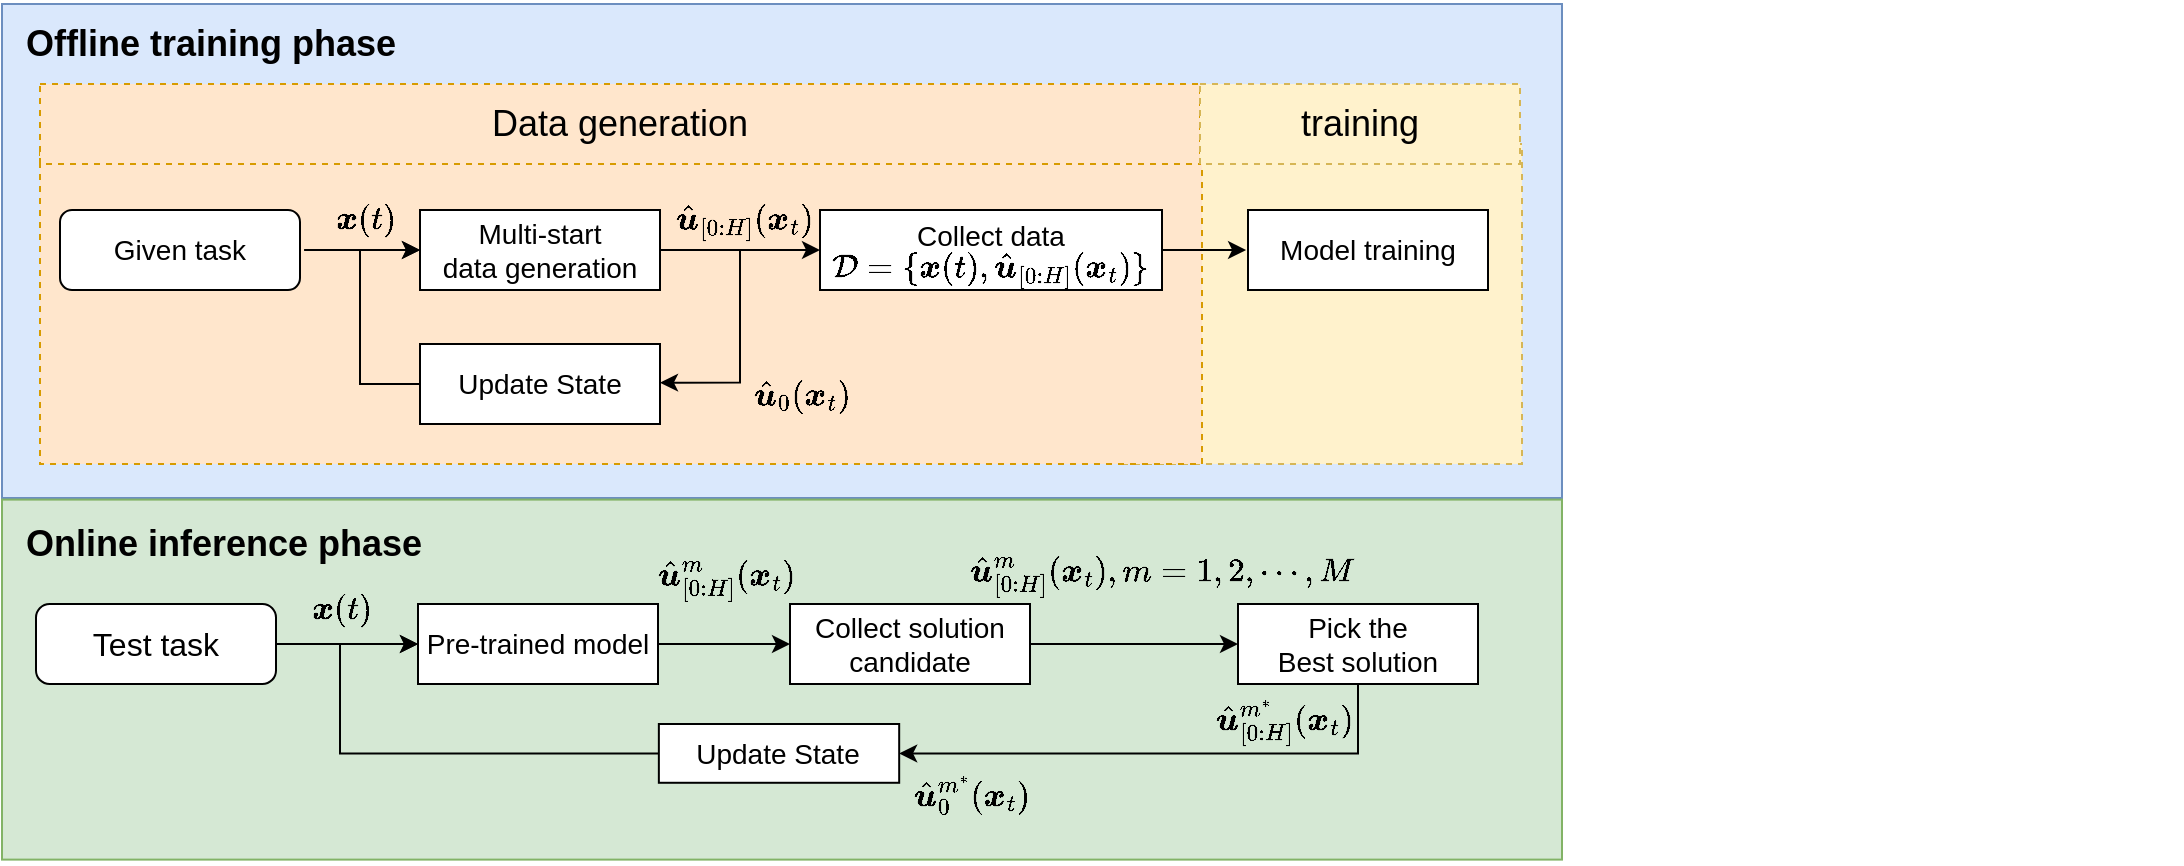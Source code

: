 <mxfile version="24.9.1">
  <diagram name="Page-1" id="e3gkD7dYZ0ZkzzBCNV1E">
    <mxGraphModel dx="3115" dy="924" grid="1" gridSize="10" guides="1" tooltips="1" connect="1" arrows="1" fold="1" page="1" pageScale="1" pageWidth="827" pageHeight="1169" math="1" shadow="0">
      <root>
        <mxCell id="0" />
        <mxCell id="1" parent="0" />
        <mxCell id="9mTSWFHz8PvkYDLNYMSd-6" value="&lt;h2&gt;&lt;br&gt;&lt;/h2&gt;" style="rounded=0;whiteSpace=wrap;html=1;labelBackgroundColor=none;fillColor=#dae8fc;strokeColor=#6c8ebf;align=left;" parent="1" vertex="1">
          <mxGeometry x="-1410" y="150" width="780" height="247" as="geometry" />
        </mxCell>
        <mxCell id="9mTSWFHz8PvkYDLNYMSd-1" value="" style="group" parent="1" vertex="1" connectable="0">
          <mxGeometry x="-1410" y="400" width="1090" height="180" as="geometry" />
        </mxCell>
        <mxCell id="9mTSWFHz8PvkYDLNYMSd-2" value="&lt;h2&gt;&lt;br&gt;&lt;/h2&gt;" style="rounded=0;whiteSpace=wrap;html=1;labelBackgroundColor=none;fillColor=#d5e8d4;strokeColor=#82b366;align=left;" parent="9mTSWFHz8PvkYDLNYMSd-1" vertex="1">
          <mxGeometry y="-2.2" width="780" height="180" as="geometry" />
        </mxCell>
        <mxCell id="9mTSWFHz8PvkYDLNYMSd-3" value="Online inference phase" style="text;align=left;verticalAlign=middle;resizable=0;points=[];autosize=1;strokeColor=none;fillColor=none;labelBackgroundColor=none;labelBorderColor=none;fontColor=default;fontStyle=1;fontSize=18;" parent="9mTSWFHz8PvkYDLNYMSd-1" vertex="1">
          <mxGeometry x="10.003" y="-2.2" width="210" height="40" as="geometry" />
        </mxCell>
        <mxCell id="9mTSWFHz8PvkYDLNYMSd-4" value="&lt;font style=&quot;font-size: 14px;&quot;&gt;Update State&lt;/font&gt;" style="rounded=0;whiteSpace=wrap;html=1;labelBackgroundColor=none;glass=0;shadow=0;" parent="9mTSWFHz8PvkYDLNYMSd-1" vertex="1">
          <mxGeometry x="328.432" y="110.0" width="120.158" height="29.388" as="geometry" />
        </mxCell>
        <mxCell id="3uNPWDbjrMs0_n17cbbF-1" value="&lt;div style=&quot;&quot;&gt;&lt;font style=&quot;font-size: 14px;&quot;&gt;$$\boldsymbol&amp;nbsp;{x}(t)$$&lt;/font&gt;&lt;/div&gt;" style="text;html=1;align=center;verticalAlign=middle;resizable=0;points=[];autosize=1;strokeColor=none;fillColor=none;" parent="9mTSWFHz8PvkYDLNYMSd-1" vertex="1">
          <mxGeometry x="90" y="37.8" width="160" height="30" as="geometry" />
        </mxCell>
        <mxCell id="x7uKTYSFfNFCZc-IWXEO-1" value="&lt;div style=&quot;&quot;&gt;&lt;font style=&quot;font-size: 14px;&quot;&gt;$$\hat{\boldsymbol{u}}^m_{[0:H]}(\boldsymbol{x}_t)$$&lt;/font&gt;&lt;/div&gt;" style="text;html=1;align=center;verticalAlign=middle;resizable=0;points=[];autosize=1;strokeColor=none;fillColor=none;" vertex="1" parent="9mTSWFHz8PvkYDLNYMSd-1">
          <mxGeometry x="182" y="21.8" width="360" height="30" as="geometry" />
        </mxCell>
        <mxCell id="x7uKTYSFfNFCZc-IWXEO-2" value="&lt;div style=&quot;&quot;&gt;&lt;font style=&quot;font-size: 14px;&quot;&gt;$$\hat{\boldsymbol{u}}^m_{[0:H]}(\boldsymbol{x}_t),m=1,2,\cdots,M$$&lt;/font&gt;&lt;/div&gt;" style="text;html=1;align=center;verticalAlign=middle;resizable=0;points=[];autosize=1;strokeColor=none;fillColor=none;" vertex="1" parent="9mTSWFHz8PvkYDLNYMSd-1">
          <mxGeometry x="350" y="20" width="460" height="30" as="geometry" />
        </mxCell>
        <mxCell id="x7uKTYSFfNFCZc-IWXEO-3" value="&lt;div style=&quot;&quot;&gt;&lt;font style=&quot;font-size: 14px;&quot;&gt;$$\hat{\boldsymbol{u}}^{m^*}_{[0:H]}(\boldsymbol{x}_t)$$&lt;/font&gt;&lt;/div&gt;" style="text;html=1;align=center;verticalAlign=middle;resizable=0;points=[];autosize=1;strokeColor=none;fillColor=none;" vertex="1" parent="9mTSWFHz8PvkYDLNYMSd-1">
          <mxGeometry x="451" y="94" width="380" height="30" as="geometry" />
        </mxCell>
        <mxCell id="x7uKTYSFfNFCZc-IWXEO-5" value="&lt;div style=&quot;&quot;&gt;&lt;font style=&quot;font-size: 14px;&quot;&gt;$$\hat{\boldsymbol{u}}^{m^*}_{0}(\boldsymbol{x}_t)$$&lt;/font&gt;&lt;/div&gt;" style="text;html=1;align=center;verticalAlign=middle;resizable=0;points=[];autosize=1;strokeColor=none;fillColor=none;" vertex="1" parent="9mTSWFHz8PvkYDLNYMSd-1">
          <mxGeometry x="305" y="130" width="360" height="30" as="geometry" />
        </mxCell>
        <mxCell id="9mTSWFHz8PvkYDLNYMSd-10" style="edgeStyle=orthogonalEdgeStyle;rounded=0;orthogonalLoop=1;jettySize=auto;html=1;exitX=1;exitY=0.5;exitDx=0;exitDy=0;entryX=0;entryY=0.5;entryDx=0;entryDy=0;" parent="1" source="9mTSWFHz8PvkYDLNYMSd-11" target="9mTSWFHz8PvkYDLNYMSd-18" edge="1">
          <mxGeometry relative="1" as="geometry" />
        </mxCell>
        <mxCell id="9mTSWFHz8PvkYDLNYMSd-11" value="&lt;font style=&quot;font-size: 16px;&quot;&gt;Test task&lt;/font&gt;" style="rounded=1;whiteSpace=wrap;html=1;labelBackgroundColor=none;gradientColor=none;arcSize=17;" parent="1" vertex="1">
          <mxGeometry x="-1393" y="450" width="120" height="40" as="geometry" />
        </mxCell>
        <mxCell id="9mTSWFHz8PvkYDLNYMSd-17" style="edgeStyle=orthogonalEdgeStyle;rounded=0;orthogonalLoop=1;jettySize=auto;html=1;exitX=1;exitY=0.5;exitDx=0;exitDy=0;entryX=0;entryY=0.5;entryDx=0;entryDy=0;" parent="1" source="9mTSWFHz8PvkYDLNYMSd-18" target="9mTSWFHz8PvkYDLNYMSd-20" edge="1">
          <mxGeometry relative="1" as="geometry" />
        </mxCell>
        <mxCell id="9mTSWFHz8PvkYDLNYMSd-18" value="&lt;font style=&quot;font-size: 14px;&quot;&gt;Pre-trained model&lt;/font&gt;" style="rounded=0;whiteSpace=wrap;html=1;labelBackgroundColor=none;" parent="1" vertex="1">
          <mxGeometry x="-1202" y="450" width="120" height="40" as="geometry" />
        </mxCell>
        <mxCell id="9mTSWFHz8PvkYDLNYMSd-19" style="edgeStyle=orthogonalEdgeStyle;rounded=0;orthogonalLoop=1;jettySize=auto;html=1;exitX=1;exitY=0.5;exitDx=0;exitDy=0;" parent="1" source="9mTSWFHz8PvkYDLNYMSd-20" target="9mTSWFHz8PvkYDLNYMSd-22" edge="1">
          <mxGeometry relative="1" as="geometry" />
        </mxCell>
        <mxCell id="9mTSWFHz8PvkYDLNYMSd-20" value="&lt;font style=&quot;font-size: 14px;&quot;&gt;Collect solution candidate&lt;/font&gt;" style="rounded=0;whiteSpace=wrap;html=1;labelBackgroundColor=none;" parent="1" vertex="1">
          <mxGeometry x="-1016" y="450" width="120" height="40" as="geometry" />
        </mxCell>
        <mxCell id="9mTSWFHz8PvkYDLNYMSd-21" style="edgeStyle=orthogonalEdgeStyle;rounded=0;orthogonalLoop=1;jettySize=auto;html=1;exitX=0.5;exitY=1;exitDx=0;exitDy=0;entryX=1;entryY=0.5;entryDx=0;entryDy=0;" parent="1" source="9mTSWFHz8PvkYDLNYMSd-22" target="9mTSWFHz8PvkYDLNYMSd-4" edge="1">
          <mxGeometry relative="1" as="geometry" />
        </mxCell>
        <mxCell id="9mTSWFHz8PvkYDLNYMSd-22" value="&lt;font style=&quot;font-size: 14px;&quot;&gt;Pick the &lt;br&gt;Best solution&lt;/font&gt;" style="rounded=0;whiteSpace=wrap;html=1;labelBackgroundColor=none;" parent="1" vertex="1">
          <mxGeometry x="-792" y="450" width="120" height="40" as="geometry" />
        </mxCell>
        <mxCell id="9mTSWFHz8PvkYDLNYMSd-38" style="edgeStyle=orthogonalEdgeStyle;rounded=0;orthogonalLoop=1;jettySize=auto;html=1;exitX=0;exitY=0.5;exitDx=0;exitDy=0;entryX=0;entryY=0.5;entryDx=0;entryDy=0;" parent="1" source="9mTSWFHz8PvkYDLNYMSd-4" target="9mTSWFHz8PvkYDLNYMSd-18" edge="1">
          <mxGeometry relative="1" as="geometry">
            <Array as="points">
              <mxPoint x="-1241" y="525" />
              <mxPoint x="-1241" y="470" />
            </Array>
          </mxGeometry>
        </mxCell>
        <mxCell id="9mTSWFHz8PvkYDLNYMSd-8" value="" style="rounded=0;whiteSpace=wrap;html=1;labelBackgroundColor=none;dashed=1;fillColor=#fff2cc;strokeColor=#d6b656;" parent="1" vertex="1">
          <mxGeometry x="-851" y="220" width="201" height="160" as="geometry" />
        </mxCell>
        <mxCell id="9mTSWFHz8PvkYDLNYMSd-9" value="" style="rounded=0;whiteSpace=wrap;html=1;labelBackgroundColor=none;dashed=1;fillColor=#ffe6cc;strokeColor=#d79b00;" parent="1" vertex="1">
          <mxGeometry x="-1391" y="220" width="581" height="160" as="geometry" />
        </mxCell>
        <mxCell id="9mTSWFHz8PvkYDLNYMSd-12" value="&lt;font style=&quot;font-size: 14px;&quot;&gt;Given task&lt;/font&gt;" style="rounded=1;whiteSpace=wrap;html=1;labelBackgroundColor=none;" parent="1" vertex="1">
          <mxGeometry x="-1381" y="253" width="120" height="40" as="geometry" />
        </mxCell>
        <mxCell id="9mTSWFHz8PvkYDLNYMSd-13" value="&lt;font style=&quot;font-size: 14px;&quot;&gt;Multi-start &lt;br&gt;data generation&lt;/font&gt;" style="rounded=0;whiteSpace=wrap;html=1;labelBackgroundColor=none;" parent="1" vertex="1">
          <mxGeometry x="-1201" y="253" width="120" height="40" as="geometry" />
        </mxCell>
        <mxCell id="9mTSWFHz8PvkYDLNYMSd-14" value="&lt;font style=&quot;font-size: 14px;&quot;&gt;Update State&lt;/font&gt;" style="rounded=0;whiteSpace=wrap;html=1;labelBackgroundColor=none;" parent="1" vertex="1">
          <mxGeometry x="-1201" y="320" width="120" height="40" as="geometry" />
        </mxCell>
        <mxCell id="9mTSWFHz8PvkYDLNYMSd-15" value="&lt;font style=&quot;font-size: 14px;&quot;&gt;Collect data&lt;/font&gt;&lt;div&gt;&lt;br&gt;&lt;/div&gt;" style="rounded=0;whiteSpace=wrap;html=1;labelBackgroundColor=none;" parent="1" vertex="1">
          <mxGeometry x="-1001" y="253" width="171" height="40" as="geometry" />
        </mxCell>
        <mxCell id="9mTSWFHz8PvkYDLNYMSd-16" value="&lt;font style=&quot;font-size: 14px;&quot;&gt;Model training&lt;/font&gt;" style="rounded=0;whiteSpace=wrap;html=1;labelBackgroundColor=none;" parent="1" vertex="1">
          <mxGeometry x="-787" y="253" width="120" height="40" as="geometry" />
        </mxCell>
        <mxCell id="9mTSWFHz8PvkYDLNYMSd-23" value="" style="endArrow=classic;html=1;rounded=0;exitX=1.017;exitY=0.5;exitDx=0;exitDy=0;exitPerimeter=0;entryX=0;entryY=0.5;entryDx=0;entryDy=0;entryPerimeter=0;" parent="1" source="9mTSWFHz8PvkYDLNYMSd-12" target="9mTSWFHz8PvkYDLNYMSd-13" edge="1">
          <mxGeometry width="50" height="50" relative="1" as="geometry">
            <mxPoint x="-1261" y="303" as="sourcePoint" />
            <mxPoint x="-1211" y="253" as="targetPoint" />
          </mxGeometry>
        </mxCell>
        <mxCell id="9mTSWFHz8PvkYDLNYMSd-24" value="" style="endArrow=classic;html=1;rounded=0;exitX=1;exitY=0.5;exitDx=0;exitDy=0;exitPerimeter=0;entryX=0;entryY=0.5;entryDx=0;entryDy=0;entryPerimeter=0;" parent="1" source="9mTSWFHz8PvkYDLNYMSd-13" target="9mTSWFHz8PvkYDLNYMSd-15" edge="1">
          <mxGeometry width="50" height="50" relative="1" as="geometry">
            <mxPoint x="-1121" y="393" as="sourcePoint" />
            <mxPoint x="-1021" y="273" as="targetPoint" />
          </mxGeometry>
        </mxCell>
        <mxCell id="9mTSWFHz8PvkYDLNYMSd-25" value="&lt;div style=&quot;&quot;&gt;&lt;font style=&quot;font-size: 14px;&quot;&gt;$$\boldsymbol&amp;nbsp;{x}(t)$$&lt;/font&gt;&lt;/div&gt;" style="text;html=1;align=center;verticalAlign=middle;resizable=0;points=[];autosize=1;strokeColor=none;fillColor=none;" parent="1" vertex="1">
          <mxGeometry x="-1308" y="243" width="160" height="30" as="geometry" />
        </mxCell>
        <mxCell id="9mTSWFHz8PvkYDLNYMSd-27" value="" style="endArrow=classic;html=1;rounded=0;exitX=1;exitY=0.5;exitDx=0;exitDy=0;exitPerimeter=0;edgeStyle=orthogonalEdgeStyle;entryX=1;entryY=0.483;entryDx=0;entryDy=0;entryPerimeter=0;" parent="1" source="9mTSWFHz8PvkYDLNYMSd-13" target="9mTSWFHz8PvkYDLNYMSd-14" edge="1">
          <mxGeometry width="50" height="50" relative="1" as="geometry">
            <mxPoint x="-871" y="493" as="sourcePoint" />
            <mxPoint x="-821" y="443" as="targetPoint" />
            <Array as="points">
              <mxPoint x="-1041" y="273" />
              <mxPoint x="-1041" y="339" />
            </Array>
          </mxGeometry>
        </mxCell>
        <mxCell id="9mTSWFHz8PvkYDLNYMSd-28" value="" style="endArrow=classic;html=1;rounded=0;exitX=0;exitY=0.5;exitDx=0;exitDy=0;exitPerimeter=0;edgeStyle=orthogonalEdgeStyle;entryX=0;entryY=0.5;entryDx=0;entryDy=0;entryPerimeter=0;" parent="1" source="9mTSWFHz8PvkYDLNYMSd-14" target="9mTSWFHz8PvkYDLNYMSd-13" edge="1">
          <mxGeometry width="50" height="50" relative="1" as="geometry">
            <mxPoint x="-871" y="493" as="sourcePoint" />
            <mxPoint x="-1231" y="303" as="targetPoint" />
            <Array as="points">
              <mxPoint x="-1231" y="340" />
              <mxPoint x="-1231" y="273" />
            </Array>
          </mxGeometry>
        </mxCell>
        <mxCell id="9mTSWFHz8PvkYDLNYMSd-29" value="" style="endArrow=classic;html=1;rounded=0;exitX=1;exitY=0.5;exitDx=0;exitDy=0;exitPerimeter=0;entryX=-0.008;entryY=0.5;entryDx=0;entryDy=0;entryPerimeter=0;" parent="1" source="9mTSWFHz8PvkYDLNYMSd-15" target="9mTSWFHz8PvkYDLNYMSd-16" edge="1">
          <mxGeometry width="50" height="50" relative="1" as="geometry">
            <mxPoint x="-831" y="323" as="sourcePoint" />
            <mxPoint x="-781" y="273" as="targetPoint" />
          </mxGeometry>
        </mxCell>
        <mxCell id="9mTSWFHz8PvkYDLNYMSd-30" value="" style="group" parent="1" vertex="1" connectable="0">
          <mxGeometry x="-1391" y="180" width="740" height="210.0" as="geometry" />
        </mxCell>
        <mxCell id="9mTSWFHz8PvkYDLNYMSd-31" value="&lt;font style=&quot;font-size: 18px;&quot;&gt;Data generation&lt;/font&gt;" style="rounded=0;whiteSpace=wrap;html=1;labelBackgroundColor=none;dashed=1;fillColor=#ffe6cc;strokeColor=#d79b00;" parent="9mTSWFHz8PvkYDLNYMSd-30" vertex="1">
          <mxGeometry y="10" width="580" height="40" as="geometry" />
        </mxCell>
        <mxCell id="9mTSWFHz8PvkYDLNYMSd-32" value="&lt;font style=&quot;font-size: 18px;&quot;&gt;training&lt;/font&gt;" style="rounded=0;whiteSpace=wrap;html=1;labelBackgroundColor=none;dashed=1;fillColor=#fff2cc;strokeColor=#d6b656;" parent="9mTSWFHz8PvkYDLNYMSd-30" vertex="1">
          <mxGeometry x="580" y="10" width="160" height="40" as="geometry" />
        </mxCell>
        <mxCell id="9mTSWFHz8PvkYDLNYMSd-26" value="&lt;div style=&quot;&quot;&gt;&lt;font style=&quot;font-size: 14px;&quot;&gt;$$\hat{\boldsymbol{u}}_{[0:H]}(\boldsymbol{x}_t)$$&lt;/font&gt;&lt;/div&gt;" style="text;html=1;align=center;verticalAlign=middle;resizable=0;points=[];autosize=1;strokeColor=none;fillColor=none;" parent="9mTSWFHz8PvkYDLNYMSd-30" vertex="1">
          <mxGeometry x="182" y="63" width="340" height="30" as="geometry" />
        </mxCell>
        <mxCell id="9mTSWFHz8PvkYDLNYMSd-33" value="&lt;span style=&quot;text-wrap-style: initial;&quot;&gt;&lt;font style=&quot;font-size: 14px;&quot;&gt;$$\mathcal{D}=\{\boldsymbol{x}(t), \hat{\boldsymbol{u}}_{[0:H]}(\boldsymbol{x}_t)&amp;nbsp;\}$$&lt;/font&gt;&lt;/span&gt;" style="text;html=1;align=center;verticalAlign=middle;resizable=0;points=[];autosize=1;strokeColor=none;fillColor=none;" parent="9mTSWFHz8PvkYDLNYMSd-30" vertex="1">
          <mxGeometry x="200" y="87" width="550" height="30" as="geometry" />
        </mxCell>
        <mxCell id="tGmIHbTgJq2UJD_eWNQQ-1" value="&lt;div style=&quot;&quot;&gt;&lt;font style=&quot;font-size: 14px;&quot;&gt;$$\hat{\boldsymbol{u}}_{0}(\boldsymbol{x}_t)$$&lt;/font&gt;&lt;/div&gt;" style="text;html=1;align=center;verticalAlign=middle;resizable=0;points=[];autosize=1;strokeColor=none;fillColor=none;" parent="9mTSWFHz8PvkYDLNYMSd-30" vertex="1">
          <mxGeometry x="221" y="150" width="320" height="30" as="geometry" />
        </mxCell>
        <mxCell id="CE3NK2xdvEw9m7_OeaKo-3" value="Offline training phase" style="text;align=left;verticalAlign=middle;resizable=0;points=[];autosize=1;strokeColor=none;fillColor=none;labelBackgroundColor=none;labelBorderColor=none;fontColor=default;fontStyle=1;fontSize=18;" parent="1" vertex="1">
          <mxGeometry x="-1399.997" y="148" width="190" height="40" as="geometry" />
        </mxCell>
      </root>
    </mxGraphModel>
  </diagram>
</mxfile>
